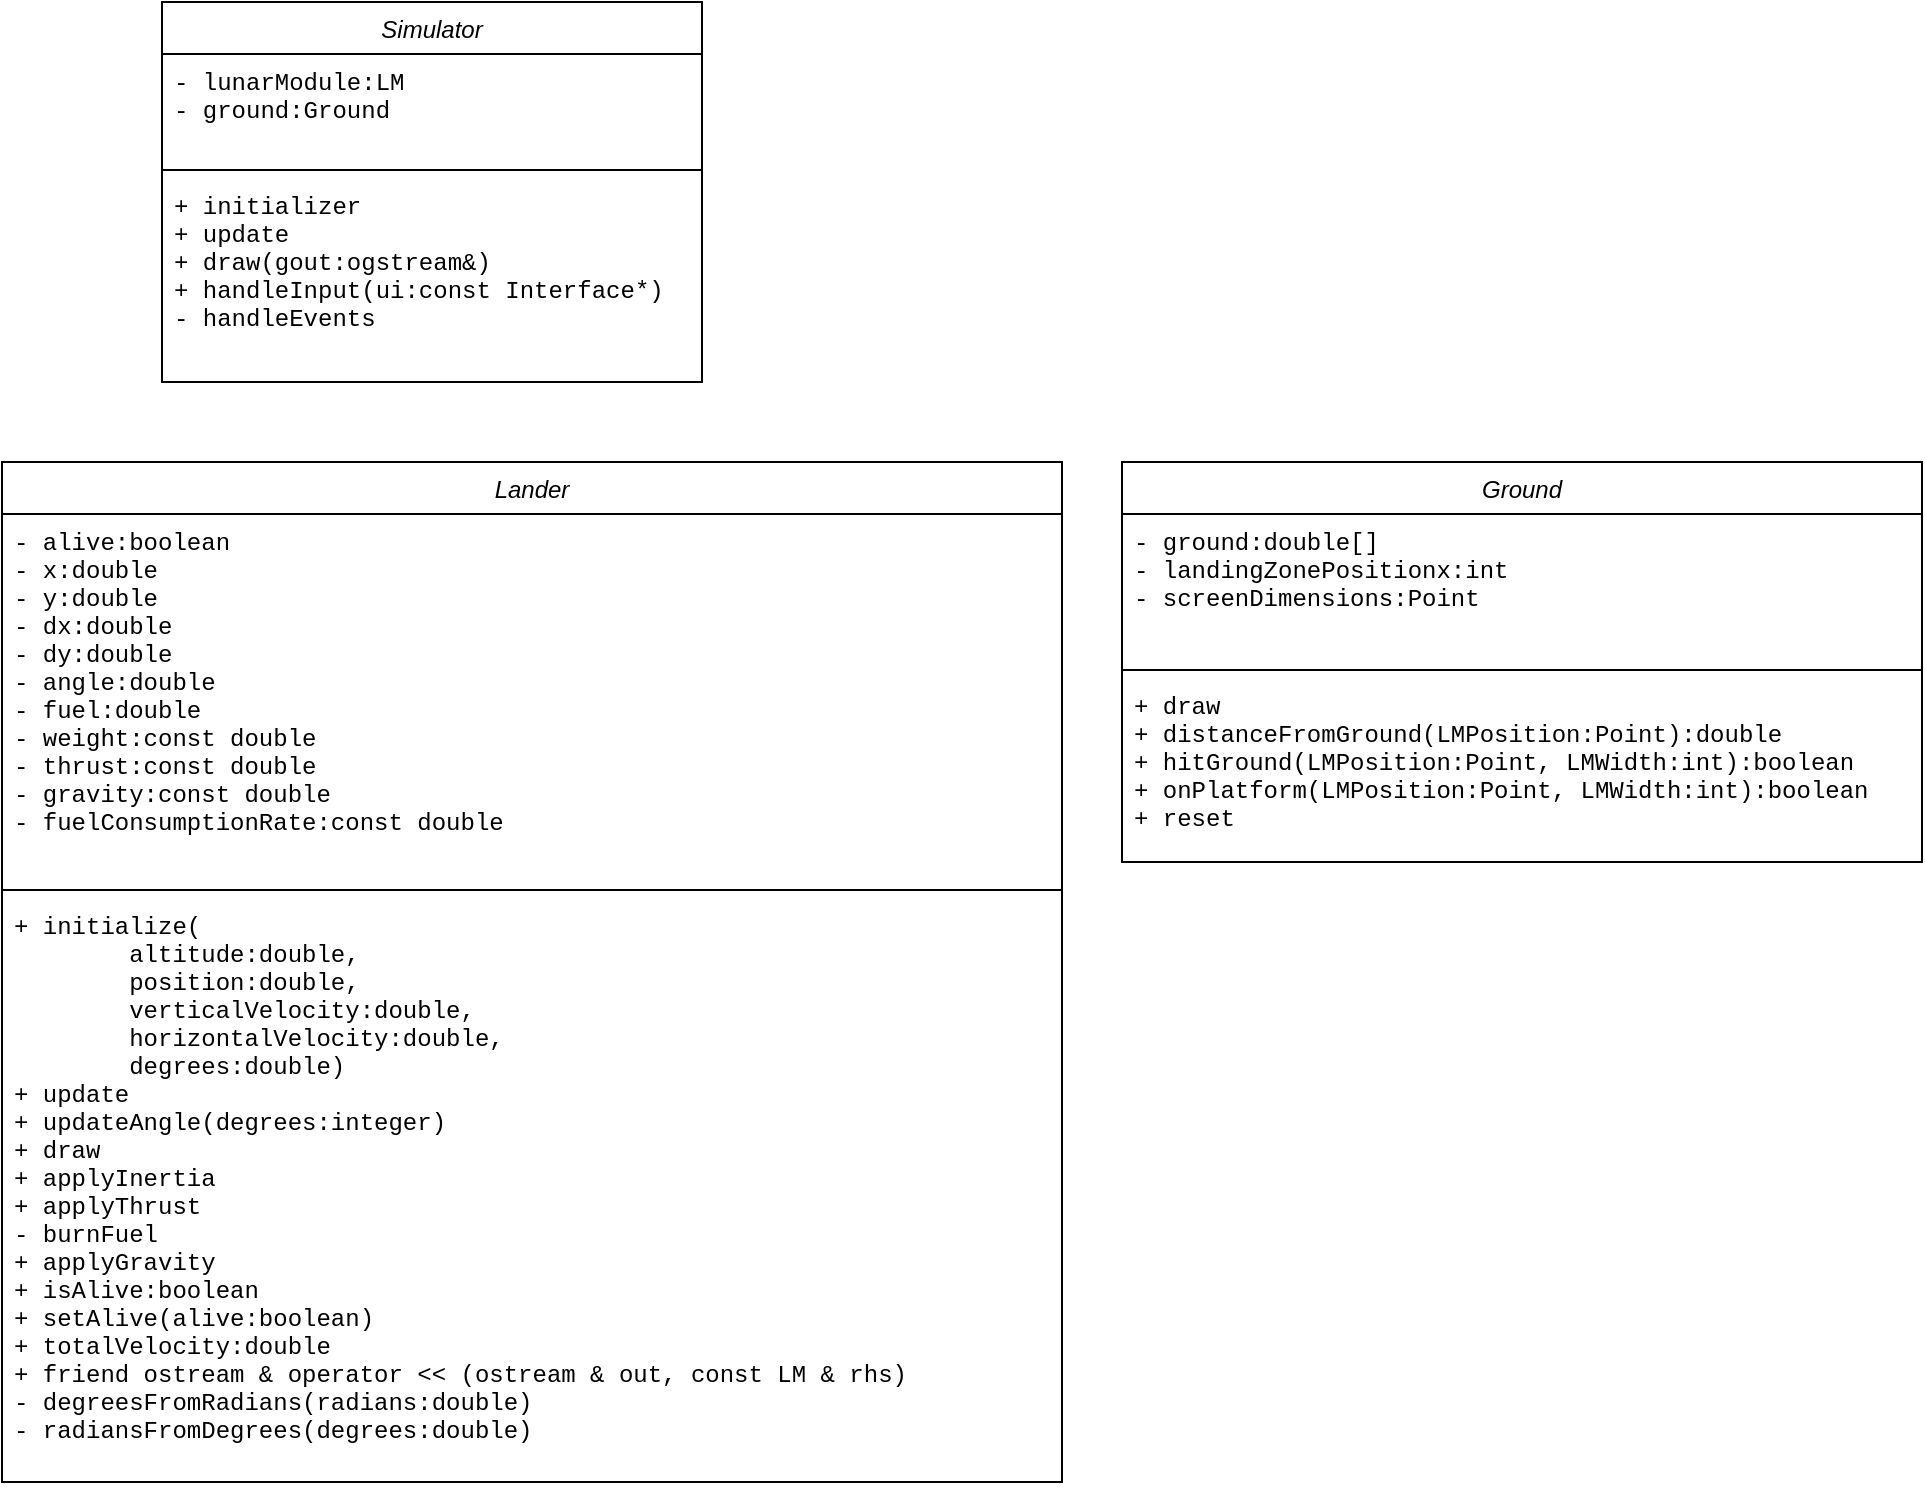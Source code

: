 <mxfile version="14.0.1" type="device"><diagram id="C5RBs43oDa-KdzZeNtuy" name="Page-1"><mxGraphModel dx="1201" dy="1714" grid="1" gridSize="10" guides="1" tooltips="1" connect="1" arrows="1" fold="1" page="1" pageScale="1" pageWidth="827" pageHeight="1169" math="0" shadow="0"><root><mxCell id="WIyWlLk6GJQsqaUBKTNV-0"/><mxCell id="WIyWlLk6GJQsqaUBKTNV-1" parent="WIyWlLk6GJQsqaUBKTNV-0"/><mxCell id="zkfFHV4jXpPFQw0GAbJ--0" value="Lander" style="swimlane;fontStyle=2;align=center;verticalAlign=top;childLayout=stackLayout;horizontal=1;startSize=26;horizontalStack=0;resizeParent=1;resizeLast=0;collapsible=1;marginBottom=0;rounded=0;shadow=0;strokeWidth=1;" parent="WIyWlLk6GJQsqaUBKTNV-1" vertex="1"><mxGeometry x="220" y="120" width="530" height="510" as="geometry"><mxRectangle x="230" y="140" width="160" height="26" as="alternateBounds"/></mxGeometry></mxCell><mxCell id="zkfFHV4jXpPFQw0GAbJ--3" value="- alive:boolean&#10;- x:double&#10;- y:double&#10;- dx:double&#10;- dy:double&#10;- angle:double&#10;- fuel:double&#10;- weight:const double&#10;- thrust:const double&#10;- gravity:const double&#10;- fuelConsumptionRate:const double" style="text;align=left;verticalAlign=top;spacingLeft=4;spacingRight=4;overflow=hidden;rotatable=0;points=[[0,0.5],[1,0.5]];portConstraint=eastwest;rounded=0;shadow=0;html=0;fontFamily=Courier New;fontStyle=0" parent="zkfFHV4jXpPFQw0GAbJ--0" vertex="1"><mxGeometry y="26" width="530" height="184" as="geometry"/></mxCell><mxCell id="zkfFHV4jXpPFQw0GAbJ--4" value="" style="line;html=1;strokeWidth=1;align=left;verticalAlign=middle;spacingTop=-1;spacingLeft=3;spacingRight=3;rotatable=0;labelPosition=right;points=[];portConstraint=eastwest;" parent="zkfFHV4jXpPFQw0GAbJ--0" vertex="1"><mxGeometry y="210" width="530" height="8" as="geometry"/></mxCell><mxCell id="zkfFHV4jXpPFQw0GAbJ--5" value="+ initialize(&#10;        altitude:double,&#10;        position:double,&#10;        verticalVelocity:double,&#10;        horizontalVelocity:double,&#10;        degrees:double)&#10;+ update&#10;+ updateAngle(degrees:integer)&#10;+ draw&#10;+ applyInertia&#10;+ applyThrust&#10;- burnFuel&#10;+ applyGravity&#10;+ isAlive:boolean&#10;+ setAlive(alive:boolean)&#10;+ totalVelocity:double&#10;+ friend ostream &amp; operator &lt;&lt; (ostream &amp; out, const LM &amp; rhs)&#10;- degreesFromRadians(radians:double)&#10;- radiansFromDegrees(degrees:double)" style="text;align=left;verticalAlign=top;spacingLeft=4;spacingRight=4;overflow=hidden;rotatable=0;points=[[0,0.5],[1,0.5]];portConstraint=eastwest;fontFamily=Courier New;" parent="zkfFHV4jXpPFQw0GAbJ--0" vertex="1"><mxGeometry y="218" width="530" height="292" as="geometry"/></mxCell><mxCell id="OO6XRCR1DChzbsRBNU6M-6" value="Ground" style="swimlane;fontStyle=2;align=center;verticalAlign=top;childLayout=stackLayout;horizontal=1;startSize=26;horizontalStack=0;resizeParent=1;resizeLast=0;collapsible=1;marginBottom=0;rounded=0;shadow=0;strokeWidth=1;" vertex="1" parent="WIyWlLk6GJQsqaUBKTNV-1"><mxGeometry x="780" y="120" width="400" height="200" as="geometry"><mxRectangle x="230" y="140" width="160" height="26" as="alternateBounds"/></mxGeometry></mxCell><mxCell id="OO6XRCR1DChzbsRBNU6M-7" value="- ground:double[]&#10;- landingZonePositionx:int&#10;- screenDimensions:Point" style="text;align=left;verticalAlign=top;spacingLeft=4;spacingRight=4;overflow=hidden;rotatable=0;points=[[0,0.5],[1,0.5]];portConstraint=eastwest;rounded=0;shadow=0;html=0;fontFamily=Courier New;fontStyle=0" vertex="1" parent="OO6XRCR1DChzbsRBNU6M-6"><mxGeometry y="26" width="400" height="74" as="geometry"/></mxCell><mxCell id="OO6XRCR1DChzbsRBNU6M-8" value="" style="line;html=1;strokeWidth=1;align=left;verticalAlign=middle;spacingTop=-1;spacingLeft=3;spacingRight=3;rotatable=0;labelPosition=right;points=[];portConstraint=eastwest;" vertex="1" parent="OO6XRCR1DChzbsRBNU6M-6"><mxGeometry y="100" width="400" height="8" as="geometry"/></mxCell><mxCell id="OO6XRCR1DChzbsRBNU6M-9" value="+ draw&#10;+ distanceFromGround(LMPosition:Point):double&#10;+ hitGround(LMPosition:Point, LMWidth:int):boolean&#10;+ onPlatform(LMPosition:Point, LMWidth:int):boolean&#10;+ reset" style="text;align=left;verticalAlign=top;spacingLeft=4;spacingRight=4;overflow=hidden;rotatable=0;points=[[0,0.5],[1,0.5]];portConstraint=eastwest;fontFamily=Courier New;" vertex="1" parent="OO6XRCR1DChzbsRBNU6M-6"><mxGeometry y="108" width="400" height="92" as="geometry"/></mxCell><mxCell id="OO6XRCR1DChzbsRBNU6M-10" value="Simulator" style="swimlane;fontStyle=2;align=center;verticalAlign=top;childLayout=stackLayout;horizontal=1;startSize=26;horizontalStack=0;resizeParent=1;resizeLast=0;collapsible=1;marginBottom=0;rounded=0;shadow=0;strokeWidth=1;" vertex="1" parent="WIyWlLk6GJQsqaUBKTNV-1"><mxGeometry x="300" y="-110" width="270" height="190" as="geometry"><mxRectangle x="230" y="140" width="160" height="26" as="alternateBounds"/></mxGeometry></mxCell><mxCell id="OO6XRCR1DChzbsRBNU6M-11" value="- lunarModule:LM&#10;- ground:Ground" style="text;align=left;verticalAlign=top;spacingLeft=4;spacingRight=4;overflow=hidden;rotatable=0;points=[[0,0.5],[1,0.5]];portConstraint=eastwest;rounded=0;shadow=0;html=0;fontFamily=Courier New;fontStyle=0" vertex="1" parent="OO6XRCR1DChzbsRBNU6M-10"><mxGeometry y="26" width="270" height="54" as="geometry"/></mxCell><mxCell id="OO6XRCR1DChzbsRBNU6M-12" value="" style="line;html=1;strokeWidth=1;align=left;verticalAlign=middle;spacingTop=-1;spacingLeft=3;spacingRight=3;rotatable=0;labelPosition=right;points=[];portConstraint=eastwest;" vertex="1" parent="OO6XRCR1DChzbsRBNU6M-10"><mxGeometry y="80" width="270" height="8" as="geometry"/></mxCell><mxCell id="OO6XRCR1DChzbsRBNU6M-13" value="+ initializer&#10;+ update&#10;+ draw(gout:ogstream&amp;)&#10;+ handleInput(ui:const Interface*)&#10;- handleEvents" style="text;align=left;verticalAlign=top;spacingLeft=4;spacingRight=4;overflow=hidden;rotatable=0;points=[[0,0.5],[1,0.5]];portConstraint=eastwest;fontFamily=Courier New;" vertex="1" parent="OO6XRCR1DChzbsRBNU6M-10"><mxGeometry y="88" width="270" height="102" as="geometry"/></mxCell></root></mxGraphModel></diagram></mxfile>